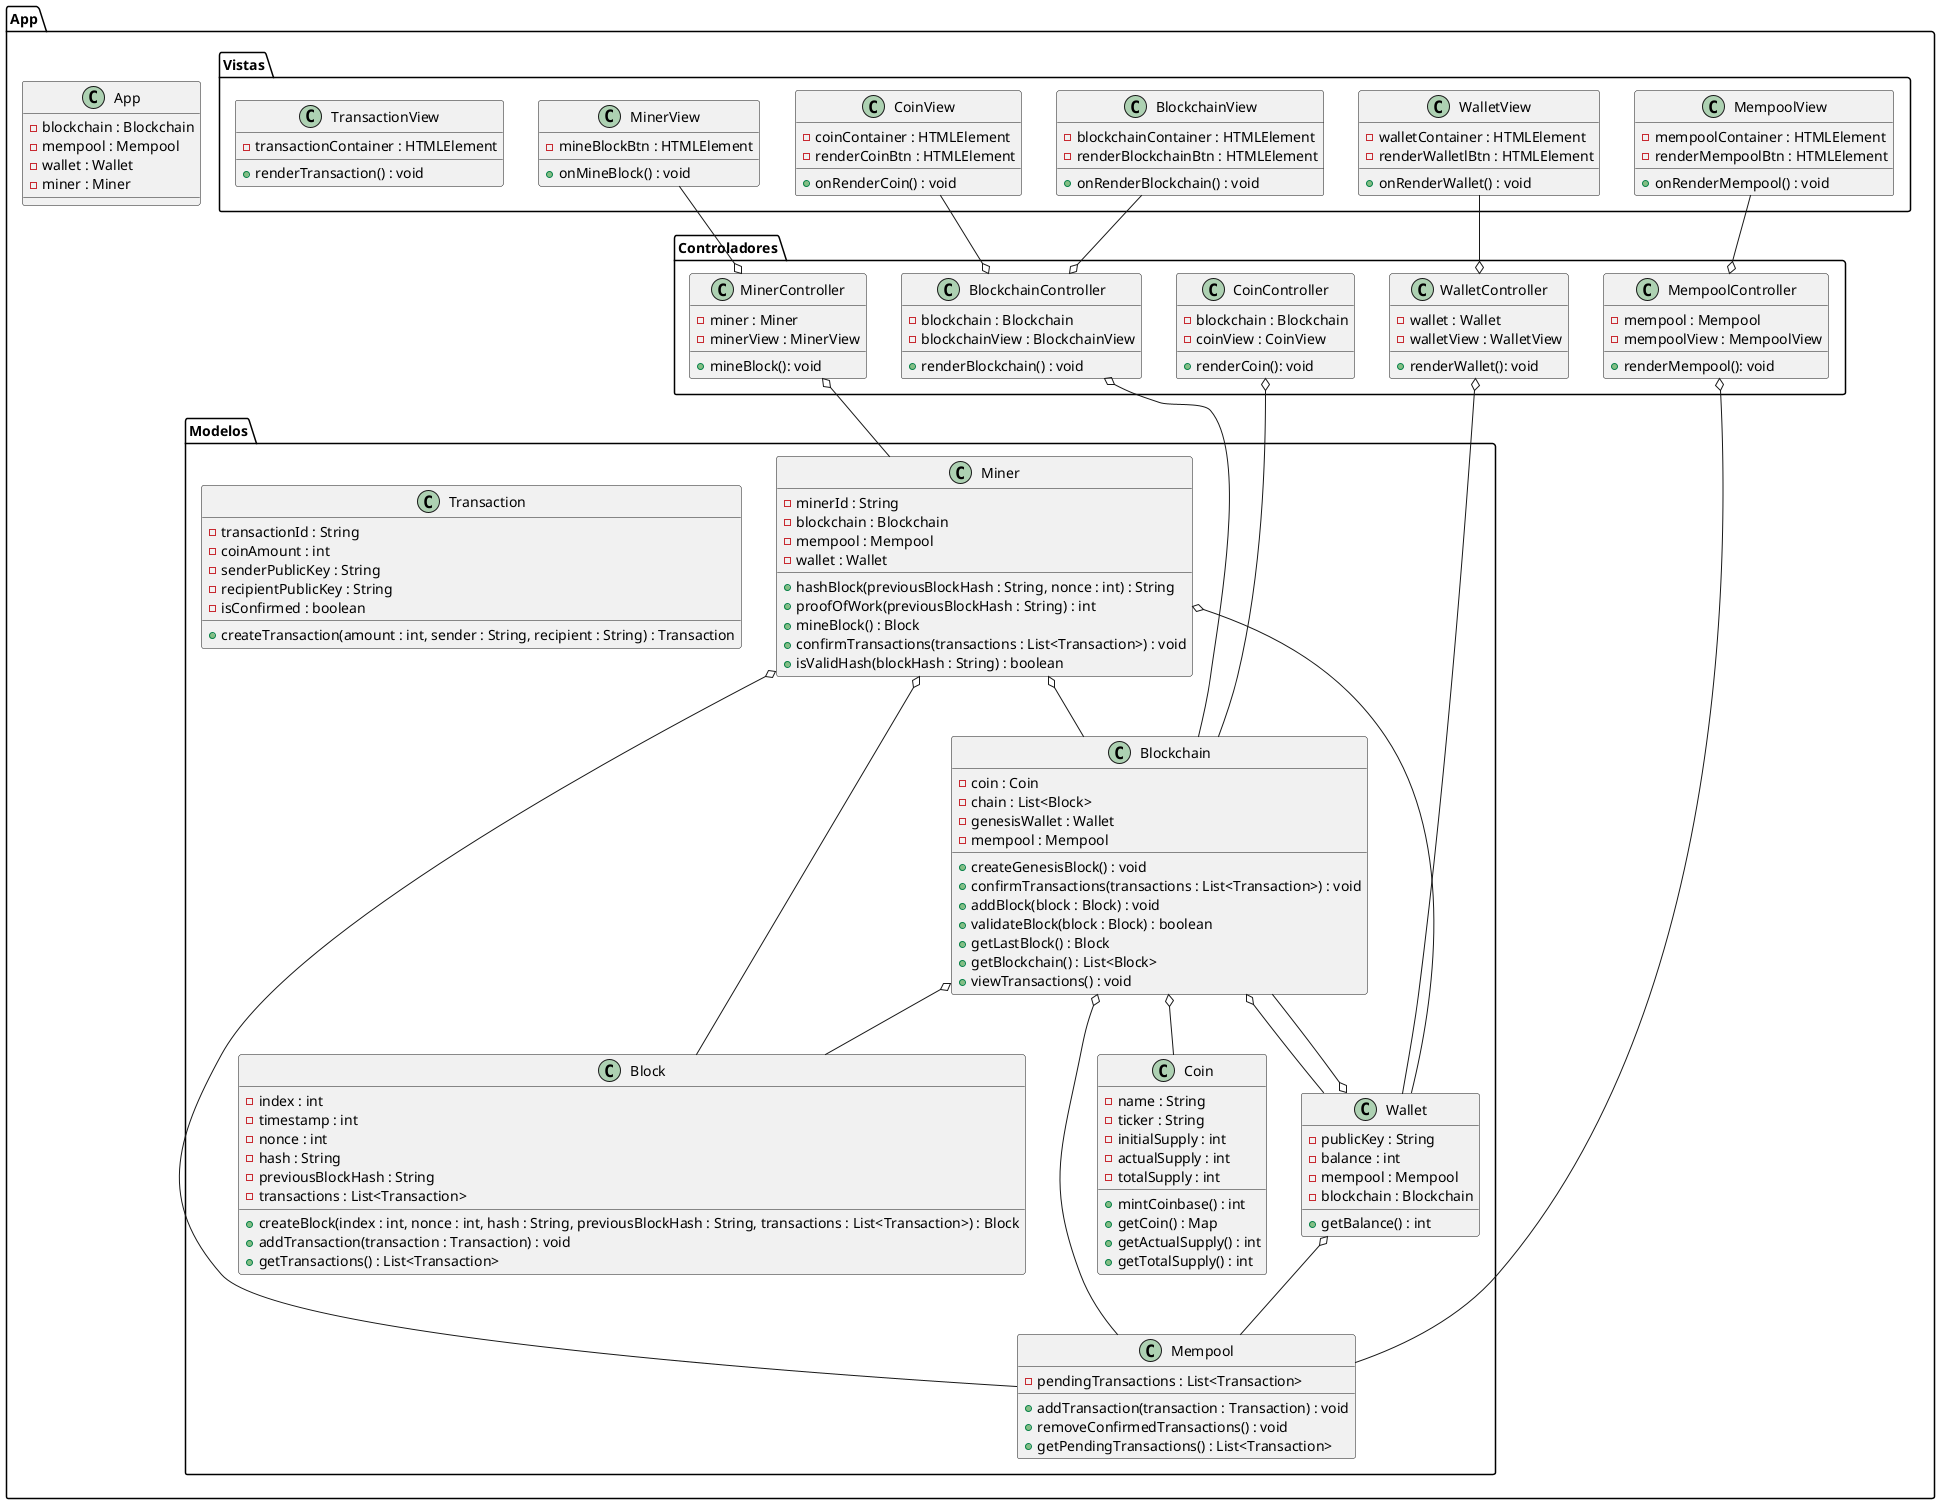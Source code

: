 @startuml 5

package "App"{

  class App {
    -blockchain : Blockchain
    -mempool : Mempool
    -wallet : Wallet
    -miner : Miner

  }

  package "Modelos" {
    class Blockchain {
      -coin : Coin
      -chain : List<Block>
      -genesisWallet : Wallet
      -mempool : Mempool
      +createGenesisBlock() : void
      +confirmTransactions(transactions : List<Transaction>) : void
      +addBlock(block : Block) : void
      +validateBlock(block : Block) : boolean
      +getLastBlock() : Block
      +getBlockchain() : List<Block>
      +viewTransactions() : void
    }
    Blockchain o-- Coin
    Blockchain o-- Wallet
    Blockchain o-- Mempool
    Blockchain o-- Block

    class Miner {
      -minerId : String
      -blockchain : Blockchain
      -mempool : Mempool
      -wallet : Wallet
      +hashBlock(previousBlockHash : String, nonce : int) : String
      +proofOfWork(previousBlockHash : String) : int
      +mineBlock() : Block
      +confirmTransactions(transactions : List<Transaction>) : void
      +isValidHash(blockHash : String) : boolean
    }
    Miner o-- Blockchain
    Miner o-- Mempool
    Miner o-- Wallet
    Miner o-- Block

    class Mempool {
      -pendingTransactions : List<Transaction>
      +addTransaction(transaction : Transaction) : void
      +removeConfirmedTransactions() : void
      +getPendingTransactions() : List<Transaction>
    }

    class Wallet {
      -publicKey : String
      -balance : int
      -mempool : Mempool
      -blockchain : Blockchain
      +getBalance() : int
    }
    Wallet o-- Mempool
    Wallet o-- Blockchain

    class Block {
      -index : int
      -timestamp : int
      -nonce : int
      -hash : String
      -previousBlockHash : String
      -transactions : List<Transaction>
      +createBlock(index : int, nonce : int, hash : String, previousBlockHash : String, transactions : List<Transaction>) : Block
      +addTransaction(transaction : Transaction) : void
      +getTransactions() : List<Transaction>
    }

    class Coin {
      -name : String
      -ticker : String
      -initialSupply : int
      -actualSupply : int
      -totalSupply : int
      +mintCoinbase() : int
      +getCoin() : Map
      +getActualSupply() : int
      +getTotalSupply() : int
    }

    class Transaction {
      -transactionId : String
      -coinAmount : int
      -senderPublicKey : String
      -recipientPublicKey : String
      -isConfirmed : boolean
      +createTransaction(amount : int, sender : String, recipient : String) : Transaction
    }
  }

  package "Controladores" {
    class BlockchainController {
      -blockchain : Blockchain
      -blockchainView : BlockchainView
      +renderBlockchain() : void
    }
    BlockchainController o-- Blockchain

    class CoinController{
      -blockchain : Blockchain
      -coinView : CoinView
      +renderCoin(): void
    }
    CoinController o-- Blockchain


    class MinerController{
      -miner : Miner
      -minerView : MinerView
      +mineBlock(): void
    }
    MinerController o-- Miner

    class MempoolController{
      -mempool : Mempool
      -mempoolView : MempoolView
      +renderMempool(): void
    }
    MempoolController o-- Mempool

    class WalletController{
      -wallet : Wallet
      -walletView : WalletView
      +renderWallet(): void
    }
    WalletController o-- Wallet
  }

  package "Vistas" {
    class BlockchainView {
      -blockchainContainer : HTMLElement
      -renderBlockchainBtn : HTMLElement
      +onRenderBlockchain() : void
    }
    BlockchainView --o BlockchainController

    class CoinView {
      -coinContainer : HTMLElement
      -renderCoinBtn : HTMLElement
      +onRenderCoin() : void
    }
    CoinView --o BlockchainController


    class MempoolView {
      -mempoolContainer : HTMLElement
      -renderMempoolBtn : HTMLElement
      +onRenderMempool() : void
    }
    MempoolView --o MempoolController


    class MinerView {
      -mineBlockBtn : HTMLElement
      +onMineBlock() : void
    }
    MinerView --o MinerController

    class WalletView {
      -walletContainer : HTMLElement
      -renderWalletlBtn : HTMLElement
      +onRenderWallet() : void
    }
    WalletView --o WalletController

    
    class TransactionView {
      -transactionContainer : HTMLElement
      +renderTransaction() : void
    }
  }
}

@enduml

